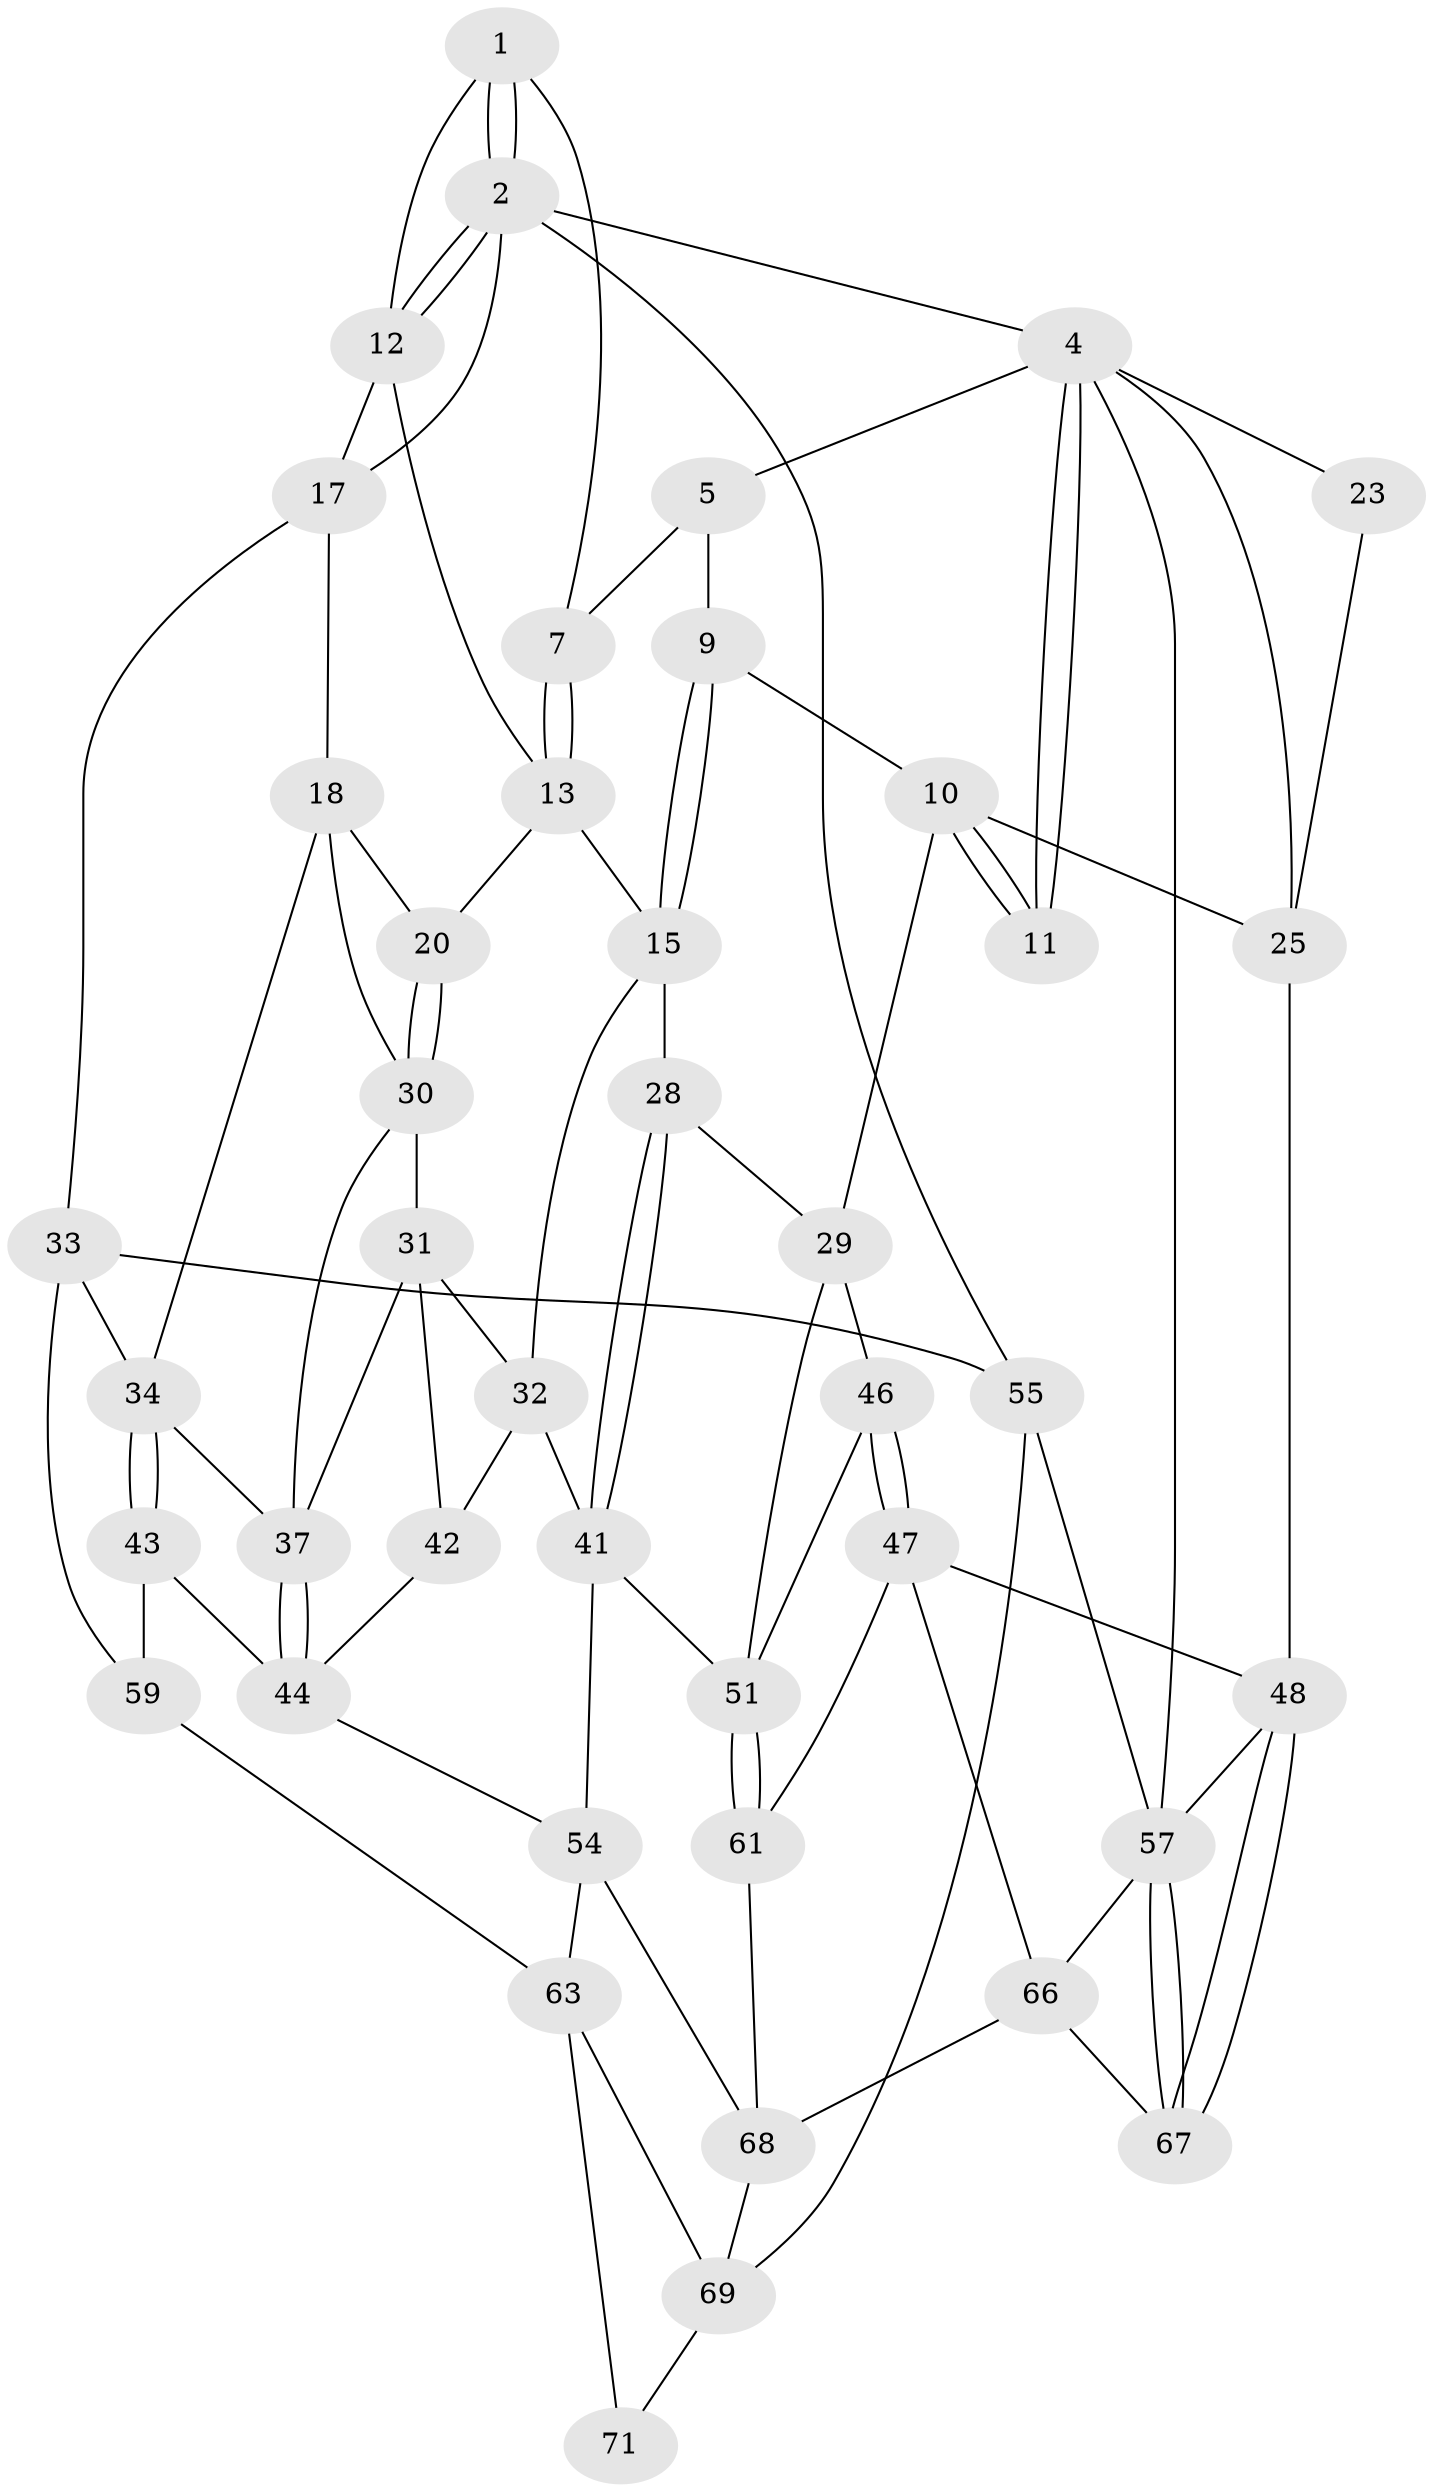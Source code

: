 // original degree distribution, {3: 0.0547945205479452, 6: 0.2328767123287671, 5: 0.4931506849315068, 4: 0.2191780821917808}
// Generated by graph-tools (version 1.1) at 2025/12/02/27/25 16:12:00]
// undirected, 43 vertices, 93 edges
graph export_dot {
graph [start="1"]
  node [color=gray90,style=filled];
  1 [pos="+0.6756349140761491+0",super="+6"];
  2 [pos="+1+0",super="+3"];
  4 [pos="+0.2900397348430096+0",super="+22"];
  5 [pos="+0.4602192226487897+0",super="+8"];
  7 [pos="+0.6374185979113733+0.15814038153298643"];
  9 [pos="+0.49321379807376625+0.24201741905332505"];
  10 [pos="+0.26251710016892355+0.16121302655645797",super="+24"];
  11 [pos="+0.24958247273933404+0.14155720786632248"];
  12 [pos="+0.8252061944676475+0.17015629124754023",super="+16"];
  13 [pos="+0.6199544690454447+0.2745701387179585",super="+14"];
  15 [pos="+0.5570545672817087+0.3258678012154817",super="+27"];
  17 [pos="+0.8781302393545518+0.2768592475392353",super="+21"];
  18 [pos="+0.8736778963181259+0.2865859126519119",super="+19"];
  20 [pos="+0.6061740600842104+0.3179389529895044"];
  23 [pos="+0.18289900106359902+0.1740070547124013"];
  25 [pos="+0+0.4865396727582593",super="+26"];
  28 [pos="+0.35921856401181207+0.4550266388981789"];
  29 [pos="+0.3112313144566211+0.44027207868675117",super="+45"];
  30 [pos="+0.7592328896930179+0.3856902383275871",super="+36"];
  31 [pos="+0.6768316237129405+0.4426198868774516",super="+39"];
  32 [pos="+0.5640803075846414+0.4083065052612131",super="+40"];
  33 [pos="+1+0.4673391469688044",super="+56"];
  34 [pos="+1+0.4950132341226037",super="+35"];
  37 [pos="+0.8324549941476372+0.558154778180949",super="+38"];
  41 [pos="+0.44017922219794353+0.5961148995062002",super="+50"];
  42 [pos="+0.6157244161149696+0.577862011553537"];
  43 [pos="+0.8644970760867312+0.649107786343568"];
  44 [pos="+0.8479874015037836+0.6358328202964896",super="+53"];
  46 [pos="+0.19907215527539499+0.6307556044411131"];
  47 [pos="+0.04922375694053325+0.6740082568827098",super="+62"];
  48 [pos="+0+0.667351496787453",super="+49"];
  51 [pos="+0.39571507186084576+0.7710936038469093",super="+52"];
  54 [pos="+0.6364739624744615+0.7428283496758069",super="+65"];
  55 [pos="+1+1"];
  57 [pos="+0+1",super="+58"];
  59 [pos="+1+0.7725197325836047",super="+60"];
  61 [pos="+0.37718592211046803+0.8132131719855611"];
  63 [pos="+0.7883987466660372+0.872598887745973",super="+64"];
  66 [pos="+0.31500162936499154+0.9097181067378468",super="+73"];
  67 [pos="+0.1267919290383656+0.898541857640563"];
  68 [pos="+0.5367393849936949+0.9073927705636013",super="+70"];
  69 [pos="+0.7354629250955793+1",super="+72"];
  71 [pos="+0.9556277644121794+0.9132209932534983"];
  1 -- 2;
  1 -- 2;
  1 -- 12;
  1 -- 7;
  2 -- 12;
  2 -- 12;
  2 -- 4;
  2 -- 55;
  2 -- 17;
  4 -- 5;
  4 -- 11;
  4 -- 11;
  4 -- 25;
  4 -- 23;
  4 -- 57;
  5 -- 9;
  5 -- 7;
  7 -- 13;
  7 -- 13;
  9 -- 10;
  9 -- 15;
  9 -- 15;
  10 -- 11;
  10 -- 11;
  10 -- 25;
  10 -- 29;
  12 -- 17;
  12 -- 13;
  13 -- 20;
  13 -- 15;
  15 -- 32;
  15 -- 28;
  17 -- 18;
  17 -- 33;
  18 -- 34;
  18 -- 20;
  18 -- 30;
  20 -- 30;
  20 -- 30;
  23 -- 25;
  25 -- 48;
  28 -- 29;
  28 -- 41;
  28 -- 41;
  29 -- 46;
  29 -- 51;
  30 -- 31;
  30 -- 37;
  31 -- 32;
  31 -- 42;
  31 -- 37;
  32 -- 41;
  32 -- 42;
  33 -- 34;
  33 -- 59;
  33 -- 55;
  34 -- 43;
  34 -- 43;
  34 -- 37;
  37 -- 44;
  37 -- 44;
  41 -- 51;
  41 -- 54;
  42 -- 44;
  43 -- 44;
  43 -- 59;
  44 -- 54;
  46 -- 47;
  46 -- 47;
  46 -- 51;
  47 -- 48;
  47 -- 66;
  47 -- 61;
  48 -- 67;
  48 -- 67;
  48 -- 57;
  51 -- 61;
  51 -- 61;
  54 -- 68;
  54 -- 63;
  55 -- 69;
  55 -- 57;
  57 -- 67;
  57 -- 67;
  57 -- 66;
  59 -- 63;
  61 -- 68;
  63 -- 71;
  63 -- 69;
  66 -- 67;
  66 -- 68;
  68 -- 69;
  69 -- 71;
}
